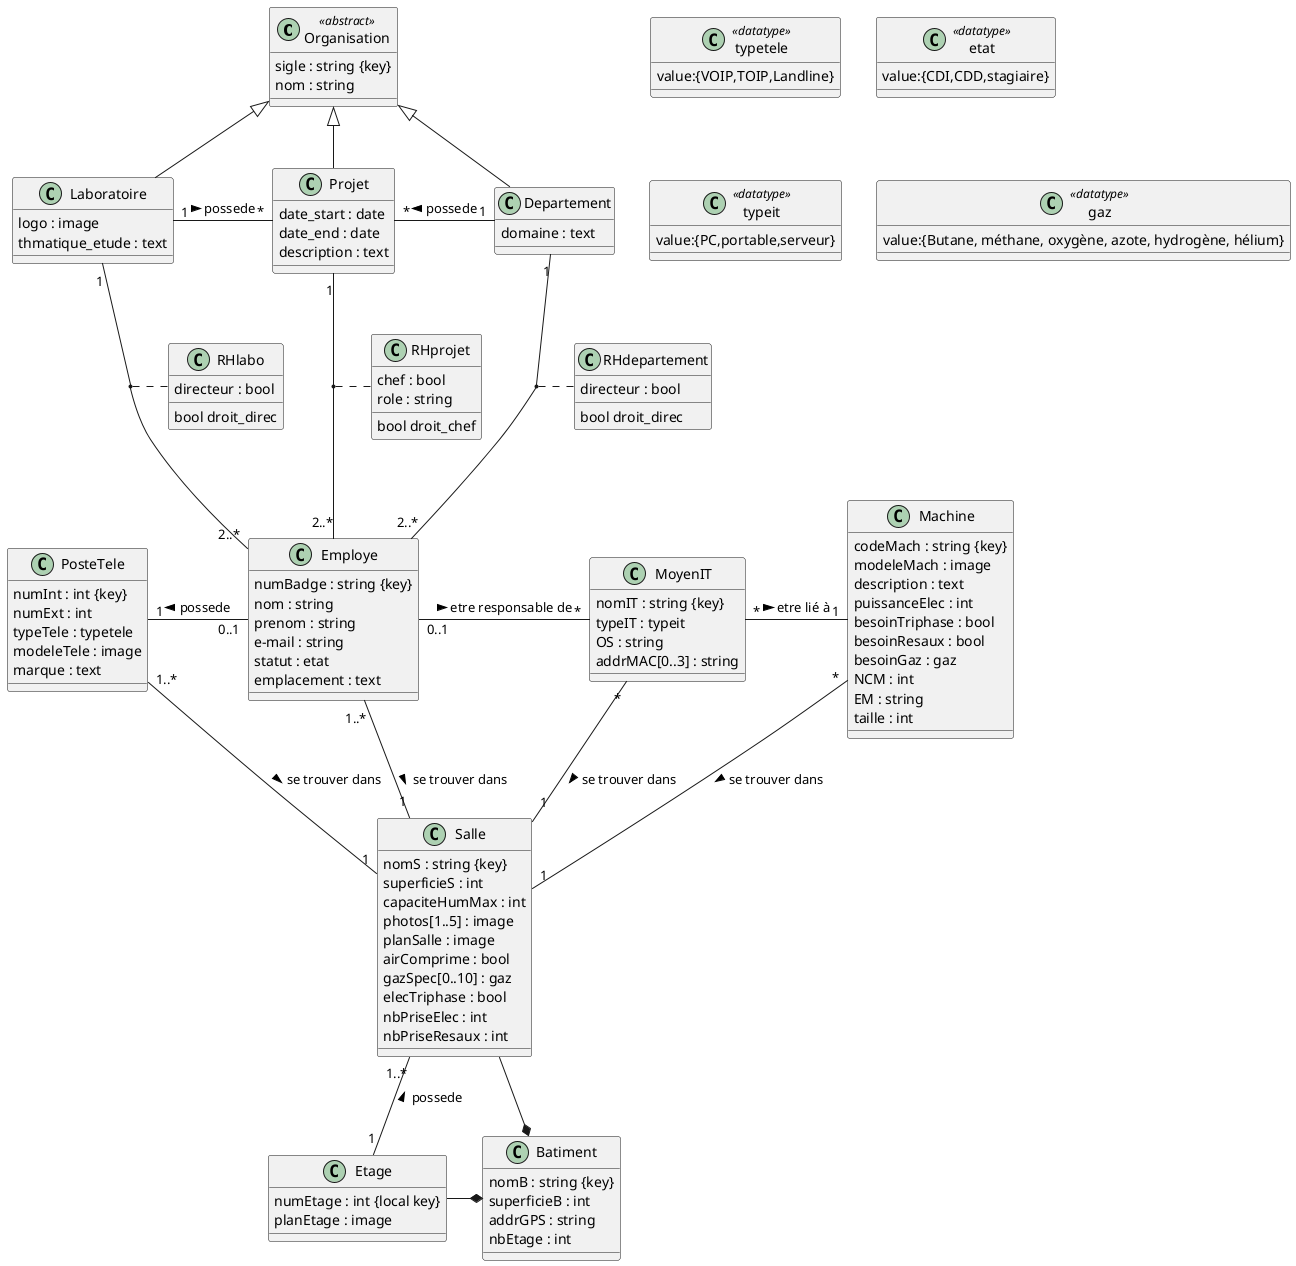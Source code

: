 @startuml
class Organisation <<abstract>>{
  sigle : string {key}
  nom : string
}

class Laboratoire{
  logo : image
  thmatique_etude : text
}

class Projet{
  date_start : date
  date_end : date
  description : text
}

class Departement{
  domaine : text
}


class PosteTele{
  numInt : int {key}
  numExt : int
  typeTele : typetele
  modeleTele : image
  marque : text
}

class typetele <<datatype>>{
  value:{VOIP,TOIP,Landline}
}

class Employe{
  numBadge : string {key}
  nom : string
  prenom : string
  e-mail : string
  statut : etat
  emplacement : text
}

class etat <<datatype>>{
  value:{CDI,CDD,stagiaire}
}

class MoyenIT{
  nomIT : string {key}
  typeIT : typeit
  OS : string
  addrMAC[0..3] : string
}

class typeit <<datatype>>{
  value:{PC,portable,serveur}
}

class Machine{
  codeMach : string {key}
  modeleMach : image
  description : text
  puissanceElec : int
  besoinTriphase : bool
  besoinResaux : bool
  besoinGaz : gaz
  NCM : int
  EM : string
  taille : int
}

class gaz <<datatype>>{
  value:{Butane, méthane, oxygène, azote, hydrogène, hélium}
}



class Salle{
  nomS : string {key}
  superficieS : int
  capaciteHumMax : int
  photos[1..5] : image
  planSalle : image
  airComprime : bool
  gazSpec[0..10] : gaz
  elecTriphase : bool
  nbPriseElec : int
  nbPriseResaux : int
}

class Etage{
  numEtage : int {local key}
  planEtage : image
}

class Batiment{
  nomB : string {key}
  superficieB : int
  addrGPS : string
  nbEtage : int
}

class RHlabo{
  directeur : bool
  {method} bool droit_direc
}

class RHdepartement{
  directeur : bool
  {method} bool droit_direc
}

class RHprojet{
  chef : bool
  role : string
  {method} bool droit_chef
}

Organisation <|-- Laboratoire
Organisation <|-- Projet
Organisation <|-- Departement
Laboratoire "1"-"*" Projet : possede >
Projet "*"-"1" Departement : possede <
Laboratoire "1"--"2..*" Employe 
(Laboratoire , Employe) . RHlabo
Projet "1"--"2..*" Employe 
(Projet , Employe) . RHprojet
Departement "1"--"2..*" Employe 
(Departement , Employe) . RHdepartement
PosteTele "1"-"0..1" Employe : possede <
Employe "0..1"-"*" MoyenIT : etre responsable de >
MoyenIT "*"-"1" Machine : etre lié à >
PosteTele "1..*"--"1" Salle : se trouver dans >
Employe "1..*"--"1" Salle : se trouver dans >
MoyenIT "*"--"1" Salle : se trouver dans >
Machine "*"--"1" Salle : se trouver dans >
Salle "1..*"--"1" Etage : possede <
Salle -* Batiment
Etage -* Batiment
@enduml
